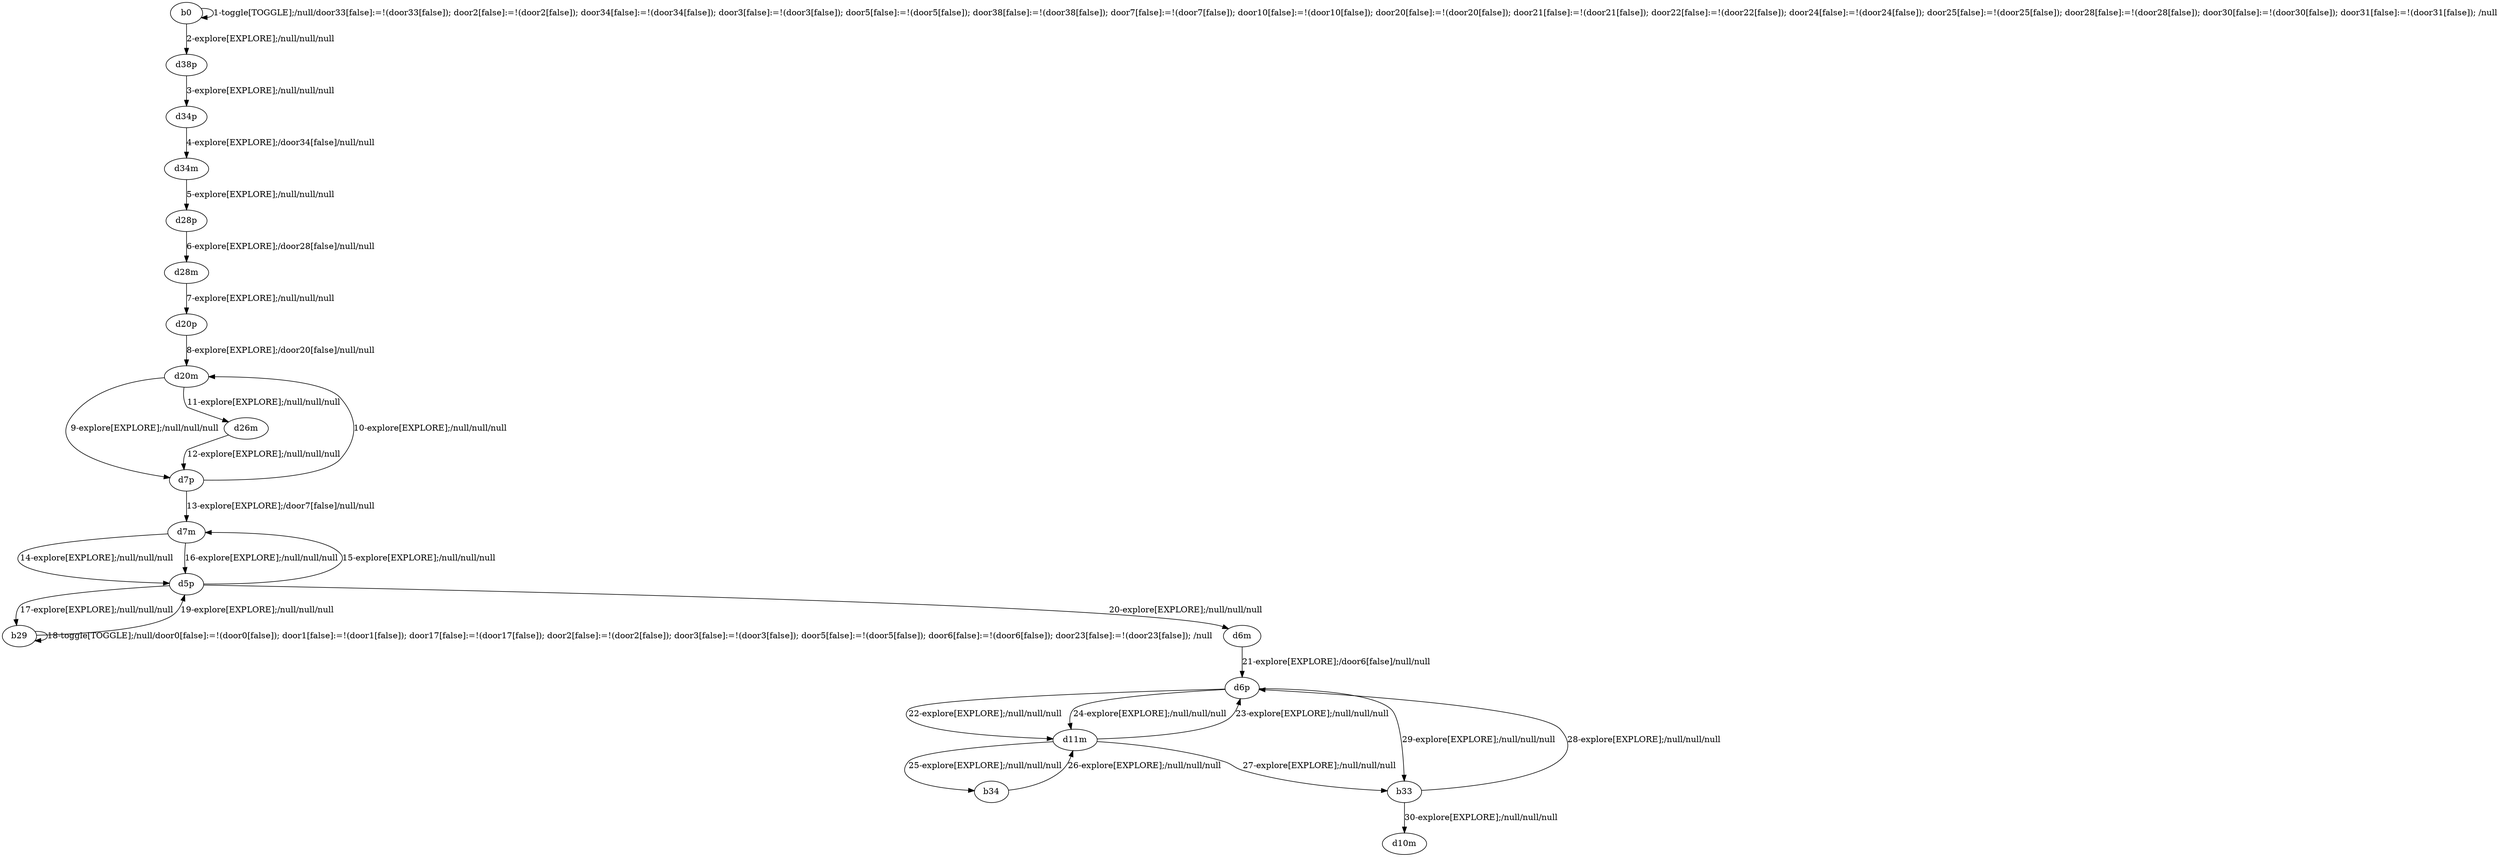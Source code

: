 # Total number of goals covered by this test: 1
# b33 --> d10m

digraph g {
"b0" -> "b0" [label = "1-toggle[TOGGLE];/null/door33[false]:=!(door33[false]); door2[false]:=!(door2[false]); door34[false]:=!(door34[false]); door3[false]:=!(door3[false]); door5[false]:=!(door5[false]); door38[false]:=!(door38[false]); door7[false]:=!(door7[false]); door10[false]:=!(door10[false]); door20[false]:=!(door20[false]); door21[false]:=!(door21[false]); door22[false]:=!(door22[false]); door24[false]:=!(door24[false]); door25[false]:=!(door25[false]); door28[false]:=!(door28[false]); door30[false]:=!(door30[false]); door31[false]:=!(door31[false]); /null"];
"b0" -> "d38p" [label = "2-explore[EXPLORE];/null/null/null"];
"d38p" -> "d34p" [label = "3-explore[EXPLORE];/null/null/null"];
"d34p" -> "d34m" [label = "4-explore[EXPLORE];/door34[false]/null/null"];
"d34m" -> "d28p" [label = "5-explore[EXPLORE];/null/null/null"];
"d28p" -> "d28m" [label = "6-explore[EXPLORE];/door28[false]/null/null"];
"d28m" -> "d20p" [label = "7-explore[EXPLORE];/null/null/null"];
"d20p" -> "d20m" [label = "8-explore[EXPLORE];/door20[false]/null/null"];
"d20m" -> "d7p" [label = "9-explore[EXPLORE];/null/null/null"];
"d7p" -> "d20m" [label = "10-explore[EXPLORE];/null/null/null"];
"d20m" -> "d26m" [label = "11-explore[EXPLORE];/null/null/null"];
"d26m" -> "d7p" [label = "12-explore[EXPLORE];/null/null/null"];
"d7p" -> "d7m" [label = "13-explore[EXPLORE];/door7[false]/null/null"];
"d7m" -> "d5p" [label = "14-explore[EXPLORE];/null/null/null"];
"d5p" -> "d7m" [label = "15-explore[EXPLORE];/null/null/null"];
"d7m" -> "d5p" [label = "16-explore[EXPLORE];/null/null/null"];
"d5p" -> "b29" [label = "17-explore[EXPLORE];/null/null/null"];
"b29" -> "b29" [label = "18-toggle[TOGGLE];/null/door0[false]:=!(door0[false]); door1[false]:=!(door1[false]); door17[false]:=!(door17[false]); door2[false]:=!(door2[false]); door3[false]:=!(door3[false]); door5[false]:=!(door5[false]); door6[false]:=!(door6[false]); door23[false]:=!(door23[false]); /null"];
"b29" -> "d5p" [label = "19-explore[EXPLORE];/null/null/null"];
"d5p" -> "d6m" [label = "20-explore[EXPLORE];/null/null/null"];
"d6m" -> "d6p" [label = "21-explore[EXPLORE];/door6[false]/null/null"];
"d6p" -> "d11m" [label = "22-explore[EXPLORE];/null/null/null"];
"d11m" -> "d6p" [label = "23-explore[EXPLORE];/null/null/null"];
"d6p" -> "d11m" [label = "24-explore[EXPLORE];/null/null/null"];
"d11m" -> "b34" [label = "25-explore[EXPLORE];/null/null/null"];
"b34" -> "d11m" [label = "26-explore[EXPLORE];/null/null/null"];
"d11m" -> "b33" [label = "27-explore[EXPLORE];/null/null/null"];
"b33" -> "d6p" [label = "28-explore[EXPLORE];/null/null/null"];
"d6p" -> "b33" [label = "29-explore[EXPLORE];/null/null/null"];
"b33" -> "d10m" [label = "30-explore[EXPLORE];/null/null/null"];
}